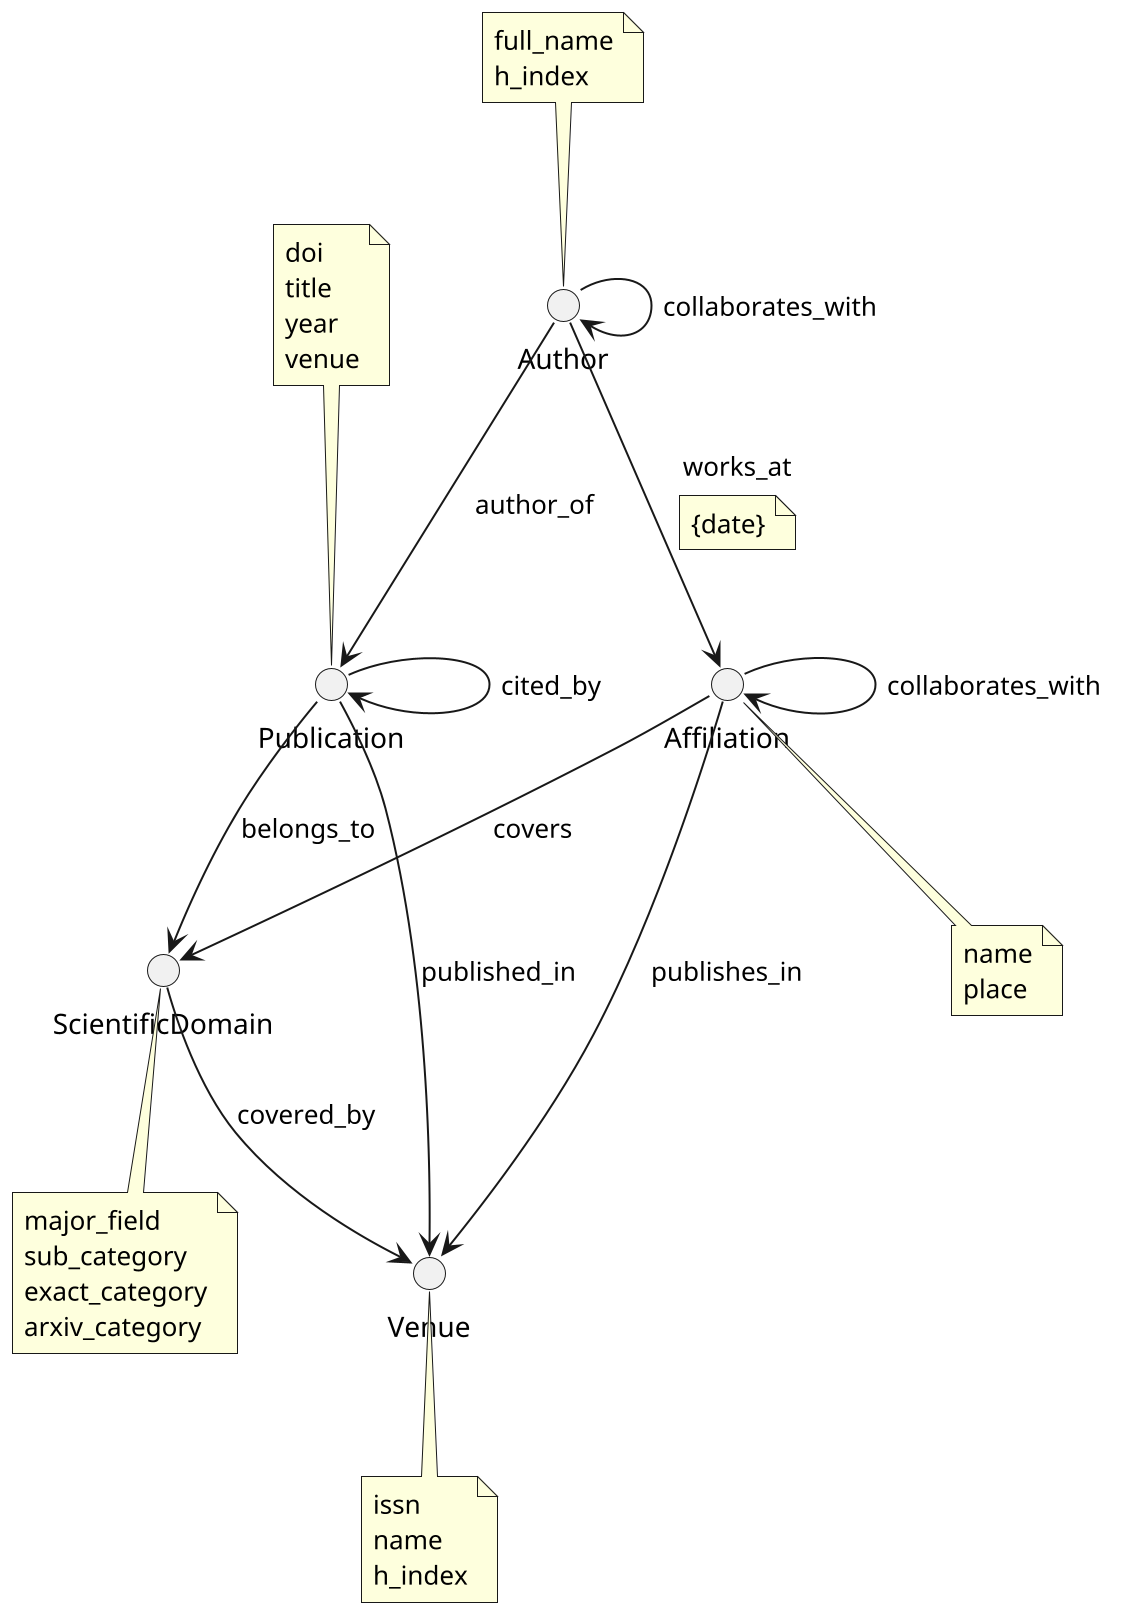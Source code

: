 @startuml Graph

scale 2

circle Publication
note top of Publication
doi
title
year
venue
end note

circle Author
note top of Author
full_name
h_index
end note

circle Affiliation
note bottom of Affiliation
name
place
end note

circle Venue
note bottom of Venue
issn
name
h_index
end note

circle ScientificDomain
note bottom of ScientificDomain
major_field
sub_category
exact_category
arxiv_category
end note

' Publication --> Author : published_by
Author --> Publication : author_of
Author -> Author : collaborates_with
' Affiliation --> Author : employs
Author --> Affiliation : works_at
note bottom on link: {date}
Publication --> Venue : published_in
' Venue --> Publication : publishes
' Venue --> ScientificDomain : covers
ScientificDomain --> Venue : covered_by
Publication --> ScientificDomain : belongs_to
' ScientificDomain --> Publication : contains
Affiliation --> ScientificDomain : covers
' ScientificDomain --> Affiliation : covered_by
' Publication --> Publication : cites
Publication --> Publication : cited_by
Affiliation --> Venue : publishes_in
' Venue --> Affiliation : publishes
Affiliation --> Affiliation : collaborates_with

@enduml